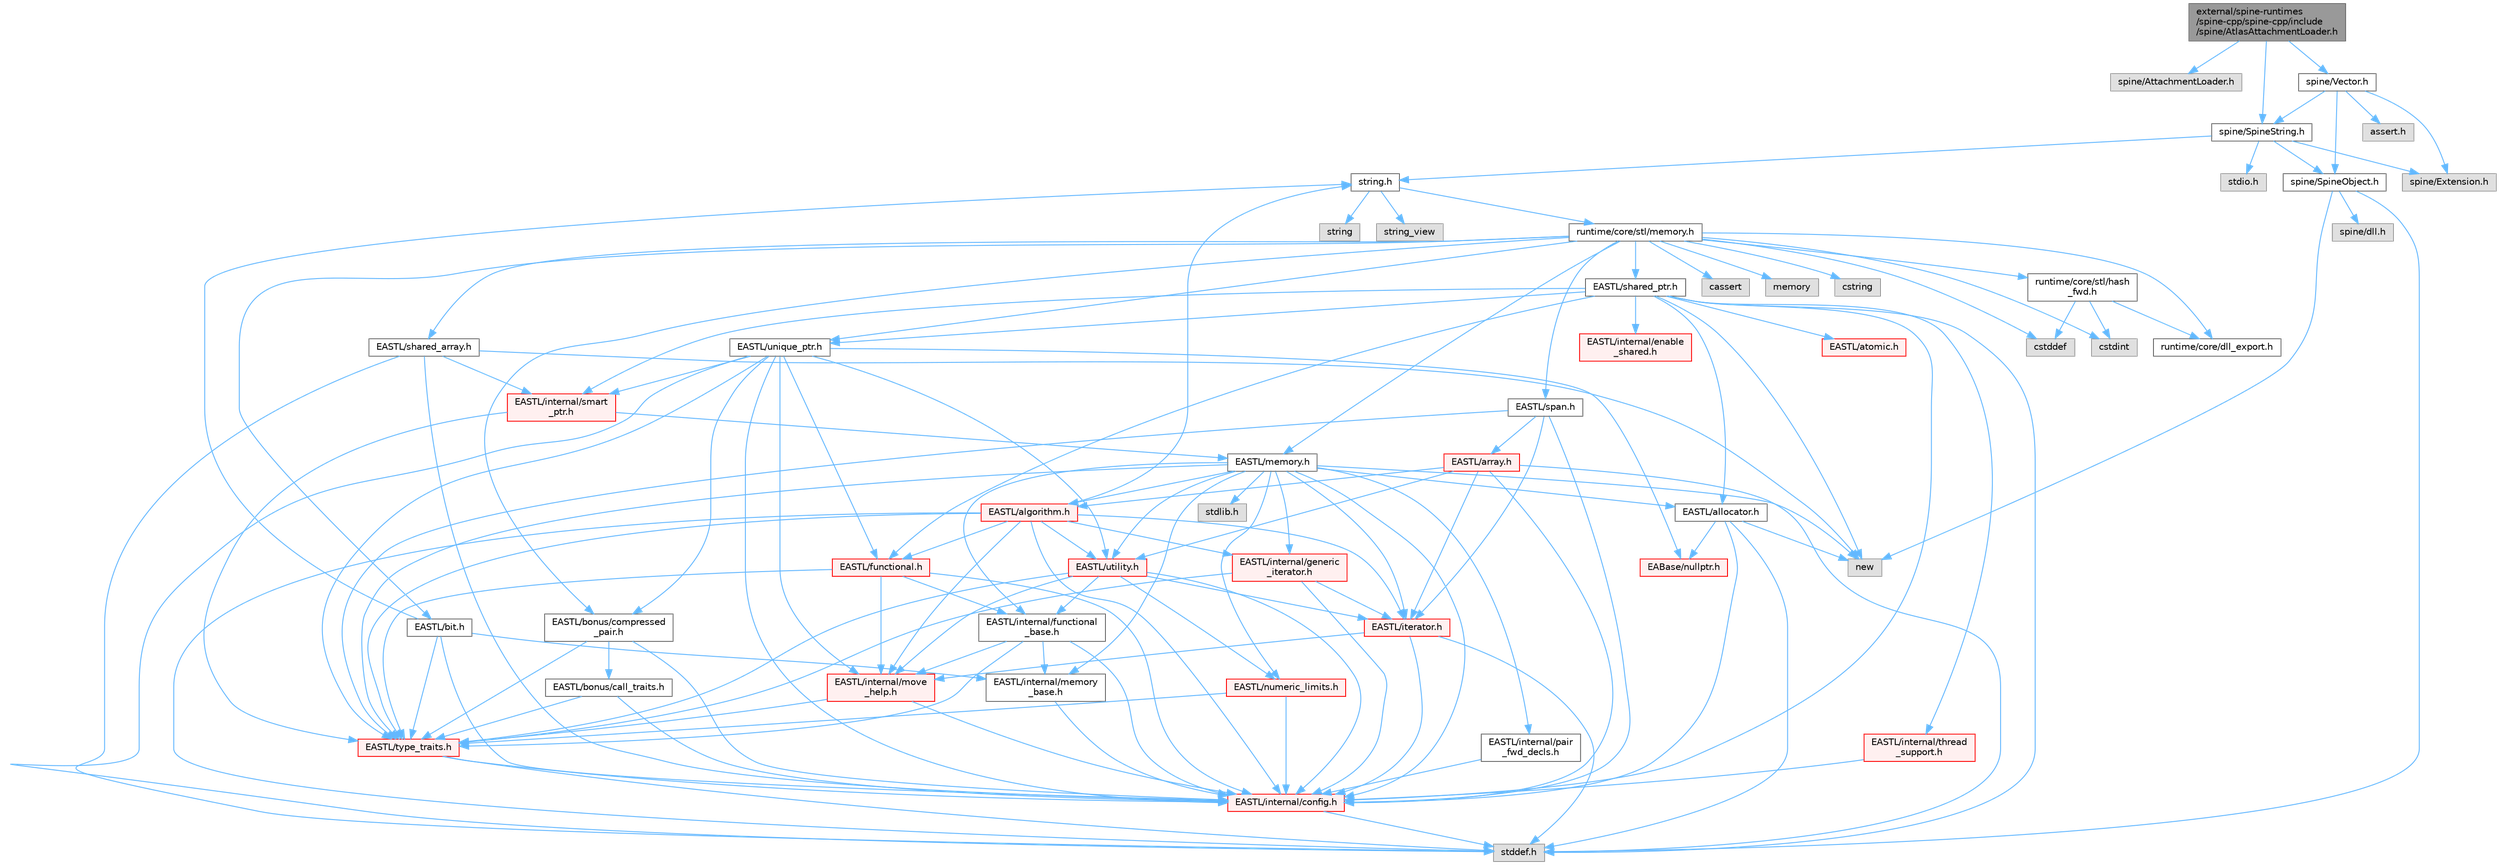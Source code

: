 digraph "external/spine-runtimes/spine-cpp/spine-cpp/include/spine/AtlasAttachmentLoader.h"
{
 // LATEX_PDF_SIZE
  bgcolor="transparent";
  edge [fontname=Helvetica,fontsize=10,labelfontname=Helvetica,labelfontsize=10];
  node [fontname=Helvetica,fontsize=10,shape=box,height=0.2,width=0.4];
  Node1 [id="Node000001",label="external/spine-runtimes\l/spine-cpp/spine-cpp/include\l/spine/AtlasAttachmentLoader.h",height=0.2,width=0.4,color="gray40", fillcolor="grey60", style="filled", fontcolor="black",tooltip=" "];
  Node1 -> Node2 [id="edge134_Node000001_Node000002",color="steelblue1",style="solid",tooltip=" "];
  Node2 [id="Node000002",label="spine/AttachmentLoader.h",height=0.2,width=0.4,color="grey60", fillcolor="#E0E0E0", style="filled",tooltip=" "];
  Node1 -> Node3 [id="edge135_Node000001_Node000003",color="steelblue1",style="solid",tooltip=" "];
  Node3 [id="Node000003",label="spine/Vector.h",height=0.2,width=0.4,color="grey40", fillcolor="white", style="filled",URL="$external_2spine-runtimes_2spine-cpp_2spine-cpp_2include_2spine_2vector_8h.html",tooltip=" "];
  Node3 -> Node4 [id="edge136_Node000003_Node000004",color="steelblue1",style="solid",tooltip=" "];
  Node4 [id="Node000004",label="spine/Extension.h",height=0.2,width=0.4,color="grey60", fillcolor="#E0E0E0", style="filled",tooltip=" "];
  Node3 -> Node5 [id="edge137_Node000003_Node000005",color="steelblue1",style="solid",tooltip=" "];
  Node5 [id="Node000005",label="spine/SpineObject.h",height=0.2,width=0.4,color="grey40", fillcolor="white", style="filled",URL="$_spine_object_8h.html",tooltip=" "];
  Node5 -> Node6 [id="edge138_Node000005_Node000006",color="steelblue1",style="solid",tooltip=" "];
  Node6 [id="Node000006",label="new",height=0.2,width=0.4,color="grey60", fillcolor="#E0E0E0", style="filled",tooltip=" "];
  Node5 -> Node7 [id="edge139_Node000005_Node000007",color="steelblue1",style="solid",tooltip=" "];
  Node7 [id="Node000007",label="stddef.h",height=0.2,width=0.4,color="grey60", fillcolor="#E0E0E0", style="filled",tooltip=" "];
  Node5 -> Node8 [id="edge140_Node000005_Node000008",color="steelblue1",style="solid",tooltip=" "];
  Node8 [id="Node000008",label="spine/dll.h",height=0.2,width=0.4,color="grey60", fillcolor="#E0E0E0", style="filled",tooltip=" "];
  Node3 -> Node9 [id="edge141_Node000003_Node000009",color="steelblue1",style="solid",tooltip=" "];
  Node9 [id="Node000009",label="spine/SpineString.h",height=0.2,width=0.4,color="grey40", fillcolor="white", style="filled",URL="$_spine_string_8h.html",tooltip=" "];
  Node9 -> Node5 [id="edge142_Node000009_Node000005",color="steelblue1",style="solid",tooltip=" "];
  Node9 -> Node4 [id="edge143_Node000009_Node000004",color="steelblue1",style="solid",tooltip=" "];
  Node9 -> Node10 [id="edge144_Node000009_Node000010",color="steelblue1",style="solid",tooltip=" "];
  Node10 [id="Node000010",label="string.h",height=0.2,width=0.4,color="grey40", fillcolor="white", style="filled",URL="$string_8h.html",tooltip=" "];
  Node10 -> Node11 [id="edge145_Node000010_Node000011",color="steelblue1",style="solid",tooltip=" "];
  Node11 [id="Node000011",label="string",height=0.2,width=0.4,color="grey60", fillcolor="#E0E0E0", style="filled",tooltip=" "];
  Node10 -> Node12 [id="edge146_Node000010_Node000012",color="steelblue1",style="solid",tooltip=" "];
  Node12 [id="Node000012",label="string_view",height=0.2,width=0.4,color="grey60", fillcolor="#E0E0E0", style="filled",tooltip=" "];
  Node10 -> Node13 [id="edge147_Node000010_Node000013",color="steelblue1",style="solid",tooltip=" "];
  Node13 [id="Node000013",label="runtime/core/stl/memory.h",height=0.2,width=0.4,color="grey40", fillcolor="white", style="filled",URL="$runtime_2core_2stl_2memory_8h.html",tooltip=" "];
  Node13 -> Node14 [id="edge148_Node000013_Node000014",color="steelblue1",style="solid",tooltip=" "];
  Node14 [id="Node000014",label="cstddef",height=0.2,width=0.4,color="grey60", fillcolor="#E0E0E0", style="filled",tooltip=" "];
  Node13 -> Node15 [id="edge149_Node000013_Node000015",color="steelblue1",style="solid",tooltip=" "];
  Node15 [id="Node000015",label="cstdint",height=0.2,width=0.4,color="grey60", fillcolor="#E0E0E0", style="filled",tooltip=" "];
  Node13 -> Node16 [id="edge150_Node000013_Node000016",color="steelblue1",style="solid",tooltip=" "];
  Node16 [id="Node000016",label="cassert",height=0.2,width=0.4,color="grey60", fillcolor="#E0E0E0", style="filled",tooltip=" "];
  Node13 -> Node17 [id="edge151_Node000013_Node000017",color="steelblue1",style="solid",tooltip=" "];
  Node17 [id="Node000017",label="memory",height=0.2,width=0.4,color="grey60", fillcolor="#E0E0E0", style="filled",tooltip=" "];
  Node13 -> Node18 [id="edge152_Node000013_Node000018",color="steelblue1",style="solid",tooltip=" "];
  Node18 [id="Node000018",label="cstring",height=0.2,width=0.4,color="grey60", fillcolor="#E0E0E0", style="filled",tooltip=" "];
  Node13 -> Node19 [id="edge153_Node000013_Node000019",color="steelblue1",style="solid",tooltip=" "];
  Node19 [id="Node000019",label="EASTL/bit.h",height=0.2,width=0.4,color="grey40", fillcolor="white", style="filled",URL="$bit_8h.html",tooltip=" "];
  Node19 -> Node20 [id="edge154_Node000019_Node000020",color="steelblue1",style="solid",tooltip=" "];
  Node20 [id="Node000020",label="EASTL/internal/config.h",height=0.2,width=0.4,color="red", fillcolor="#FFF0F0", style="filled",URL="$runtime_2_e_a_s_t_l_2include_2_e_a_s_t_l_2internal_2config_8h.html",tooltip=" "];
  Node20 -> Node7 [id="edge155_Node000020_Node000007",color="steelblue1",style="solid",tooltip=" "];
  Node19 -> Node28 [id="edge156_Node000019_Node000028",color="steelblue1",style="solid",tooltip=" "];
  Node28 [id="Node000028",label="EASTL/internal/memory\l_base.h",height=0.2,width=0.4,color="grey40", fillcolor="white", style="filled",URL="$memory__base_8h.html",tooltip=" "];
  Node28 -> Node20 [id="edge157_Node000028_Node000020",color="steelblue1",style="solid",tooltip=" "];
  Node19 -> Node29 [id="edge158_Node000019_Node000029",color="steelblue1",style="solid",tooltip=" "];
  Node29 [id="Node000029",label="EASTL/type_traits.h",height=0.2,width=0.4,color="red", fillcolor="#FFF0F0", style="filled",URL="$_e_a_s_t_l_2include_2_e_a_s_t_l_2type__traits_8h.html",tooltip=" "];
  Node29 -> Node20 [id="edge159_Node000029_Node000020",color="steelblue1",style="solid",tooltip=" "];
  Node29 -> Node7 [id="edge160_Node000029_Node000007",color="steelblue1",style="solid",tooltip=" "];
  Node19 -> Node10 [id="edge161_Node000019_Node000010",color="steelblue1",style="solid",tooltip=" "];
  Node13 -> Node39 [id="edge162_Node000013_Node000039",color="steelblue1",style="solid",tooltip=" "];
  Node39 [id="Node000039",label="EASTL/memory.h",height=0.2,width=0.4,color="grey40", fillcolor="white", style="filled",URL="$runtime_2_e_a_s_t_l_2include_2_e_a_s_t_l_2memory_8h.html",tooltip=" "];
  Node39 -> Node20 [id="edge163_Node000039_Node000020",color="steelblue1",style="solid",tooltip=" "];
  Node39 -> Node28 [id="edge164_Node000039_Node000028",color="steelblue1",style="solid",tooltip=" "];
  Node39 -> Node40 [id="edge165_Node000039_Node000040",color="steelblue1",style="solid",tooltip=" "];
  Node40 [id="Node000040",label="EASTL/internal/generic\l_iterator.h",height=0.2,width=0.4,color="red", fillcolor="#FFF0F0", style="filled",URL="$generic__iterator_8h.html",tooltip=" "];
  Node40 -> Node20 [id="edge166_Node000040_Node000020",color="steelblue1",style="solid",tooltip=" "];
  Node40 -> Node41 [id="edge167_Node000040_Node000041",color="steelblue1",style="solid",tooltip=" "];
  Node41 [id="Node000041",label="EASTL/iterator.h",height=0.2,width=0.4,color="red", fillcolor="#FFF0F0", style="filled",URL="$_e_a_s_t_l_2include_2_e_a_s_t_l_2iterator_8h.html",tooltip=" "];
  Node41 -> Node20 [id="edge168_Node000041_Node000020",color="steelblue1",style="solid",tooltip=" "];
  Node41 -> Node42 [id="edge169_Node000041_Node000042",color="steelblue1",style="solid",tooltip=" "];
  Node42 [id="Node000042",label="EASTL/internal/move\l_help.h",height=0.2,width=0.4,color="red", fillcolor="#FFF0F0", style="filled",URL="$move__help_8h.html",tooltip=" "];
  Node42 -> Node20 [id="edge170_Node000042_Node000020",color="steelblue1",style="solid",tooltip=" "];
  Node42 -> Node29 [id="edge171_Node000042_Node000029",color="steelblue1",style="solid",tooltip=" "];
  Node41 -> Node7 [id="edge172_Node000041_Node000007",color="steelblue1",style="solid",tooltip=" "];
  Node40 -> Node29 [id="edge173_Node000040_Node000029",color="steelblue1",style="solid",tooltip=" "];
  Node39 -> Node44 [id="edge174_Node000039_Node000044",color="steelblue1",style="solid",tooltip=" "];
  Node44 [id="Node000044",label="EASTL/internal/pair\l_fwd_decls.h",height=0.2,width=0.4,color="grey40", fillcolor="white", style="filled",URL="$pair__fwd__decls_8h.html",tooltip=" "];
  Node44 -> Node20 [id="edge175_Node000044_Node000020",color="steelblue1",style="solid",tooltip=" "];
  Node39 -> Node45 [id="edge176_Node000039_Node000045",color="steelblue1",style="solid",tooltip=" "];
  Node45 [id="Node000045",label="EASTL/internal/functional\l_base.h",height=0.2,width=0.4,color="grey40", fillcolor="white", style="filled",URL="$functional__base_8h.html",tooltip=" "];
  Node45 -> Node20 [id="edge177_Node000045_Node000020",color="steelblue1",style="solid",tooltip=" "];
  Node45 -> Node28 [id="edge178_Node000045_Node000028",color="steelblue1",style="solid",tooltip=" "];
  Node45 -> Node42 [id="edge179_Node000045_Node000042",color="steelblue1",style="solid",tooltip=" "];
  Node45 -> Node29 [id="edge180_Node000045_Node000029",color="steelblue1",style="solid",tooltip=" "];
  Node39 -> Node46 [id="edge181_Node000039_Node000046",color="steelblue1",style="solid",tooltip=" "];
  Node46 [id="Node000046",label="EASTL/algorithm.h",height=0.2,width=0.4,color="red", fillcolor="#FFF0F0", style="filled",URL="$_e_a_s_t_l_2include_2_e_a_s_t_l_2algorithm_8h.html",tooltip=" "];
  Node46 -> Node20 [id="edge182_Node000046_Node000020",color="steelblue1",style="solid",tooltip=" "];
  Node46 -> Node29 [id="edge183_Node000046_Node000029",color="steelblue1",style="solid",tooltip=" "];
  Node46 -> Node42 [id="edge184_Node000046_Node000042",color="steelblue1",style="solid",tooltip=" "];
  Node46 -> Node41 [id="edge185_Node000046_Node000041",color="steelblue1",style="solid",tooltip=" "];
  Node46 -> Node49 [id="edge186_Node000046_Node000049",color="steelblue1",style="solid",tooltip=" "];
  Node49 [id="Node000049",label="EASTL/functional.h",height=0.2,width=0.4,color="red", fillcolor="#FFF0F0", style="filled",URL="$_e_a_s_t_l_2include_2_e_a_s_t_l_2functional_8h.html",tooltip=" "];
  Node49 -> Node20 [id="edge187_Node000049_Node000020",color="steelblue1",style="solid",tooltip=" "];
  Node49 -> Node42 [id="edge188_Node000049_Node000042",color="steelblue1",style="solid",tooltip=" "];
  Node49 -> Node29 [id="edge189_Node000049_Node000029",color="steelblue1",style="solid",tooltip=" "];
  Node49 -> Node45 [id="edge190_Node000049_Node000045",color="steelblue1",style="solid",tooltip=" "];
  Node46 -> Node55 [id="edge191_Node000046_Node000055",color="steelblue1",style="solid",tooltip=" "];
  Node55 [id="Node000055",label="EASTL/utility.h",height=0.2,width=0.4,color="red", fillcolor="#FFF0F0", style="filled",URL="$runtime_2_e_a_s_t_l_2include_2_e_a_s_t_l_2utility_8h.html",tooltip=" "];
  Node55 -> Node20 [id="edge192_Node000055_Node000020",color="steelblue1",style="solid",tooltip=" "];
  Node55 -> Node29 [id="edge193_Node000055_Node000029",color="steelblue1",style="solid",tooltip=" "];
  Node55 -> Node41 [id="edge194_Node000055_Node000041",color="steelblue1",style="solid",tooltip=" "];
  Node55 -> Node56 [id="edge195_Node000055_Node000056",color="steelblue1",style="solid",tooltip=" "];
  Node56 [id="Node000056",label="EASTL/numeric_limits.h",height=0.2,width=0.4,color="red", fillcolor="#FFF0F0", style="filled",URL="$numeric__limits_8h.html",tooltip=" "];
  Node56 -> Node20 [id="edge196_Node000056_Node000020",color="steelblue1",style="solid",tooltip=" "];
  Node56 -> Node29 [id="edge197_Node000056_Node000029",color="steelblue1",style="solid",tooltip=" "];
  Node55 -> Node45 [id="edge198_Node000055_Node000045",color="steelblue1",style="solid",tooltip=" "];
  Node55 -> Node42 [id="edge199_Node000055_Node000042",color="steelblue1",style="solid",tooltip=" "];
  Node46 -> Node40 [id="edge200_Node000046_Node000040",color="steelblue1",style="solid",tooltip=" "];
  Node46 -> Node7 [id="edge201_Node000046_Node000007",color="steelblue1",style="solid",tooltip=" "];
  Node46 -> Node10 [id="edge202_Node000046_Node000010",color="steelblue1",style="solid",tooltip=" "];
  Node39 -> Node29 [id="edge203_Node000039_Node000029",color="steelblue1",style="solid",tooltip=" "];
  Node39 -> Node53 [id="edge204_Node000039_Node000053",color="steelblue1",style="solid",tooltip=" "];
  Node53 [id="Node000053",label="EASTL/allocator.h",height=0.2,width=0.4,color="grey40", fillcolor="white", style="filled",URL="$runtime_2_e_a_s_t_l_2include_2_e_a_s_t_l_2allocator_8h.html",tooltip=" "];
  Node53 -> Node20 [id="edge205_Node000053_Node000020",color="steelblue1",style="solid",tooltip=" "];
  Node53 -> Node31 [id="edge206_Node000053_Node000031",color="steelblue1",style="solid",tooltip=" "];
  Node31 [id="Node000031",label="EABase/nullptr.h",height=0.2,width=0.4,color="red", fillcolor="#FFF0F0", style="filled",URL="$nullptr_8h.html",tooltip=" "];
  Node53 -> Node7 [id="edge207_Node000053_Node000007",color="steelblue1",style="solid",tooltip=" "];
  Node53 -> Node6 [id="edge208_Node000053_Node000006",color="steelblue1",style="solid",tooltip=" "];
  Node39 -> Node41 [id="edge209_Node000039_Node000041",color="steelblue1",style="solid",tooltip=" "];
  Node39 -> Node55 [id="edge210_Node000039_Node000055",color="steelblue1",style="solid",tooltip=" "];
  Node39 -> Node56 [id="edge211_Node000039_Node000056",color="steelblue1",style="solid",tooltip=" "];
  Node39 -> Node65 [id="edge212_Node000039_Node000065",color="steelblue1",style="solid",tooltip=" "];
  Node65 [id="Node000065",label="stdlib.h",height=0.2,width=0.4,color="grey60", fillcolor="#E0E0E0", style="filled",tooltip=" "];
  Node39 -> Node6 [id="edge213_Node000039_Node000006",color="steelblue1",style="solid",tooltip=" "];
  Node13 -> Node66 [id="edge214_Node000013_Node000066",color="steelblue1",style="solid",tooltip=" "];
  Node66 [id="Node000066",label="EASTL/shared_array.h",height=0.2,width=0.4,color="grey40", fillcolor="white", style="filled",URL="$shared__array_8h.html",tooltip=" "];
  Node66 -> Node20 [id="edge215_Node000066_Node000020",color="steelblue1",style="solid",tooltip=" "];
  Node66 -> Node67 [id="edge216_Node000066_Node000067",color="steelblue1",style="solid",tooltip=" "];
  Node67 [id="Node000067",label="EASTL/internal/smart\l_ptr.h",height=0.2,width=0.4,color="red", fillcolor="#FFF0F0", style="filled",URL="$smart__ptr_8h.html",tooltip=" "];
  Node67 -> Node39 [id="edge217_Node000067_Node000039",color="steelblue1",style="solid",tooltip=" "];
  Node67 -> Node29 [id="edge218_Node000067_Node000029",color="steelblue1",style="solid",tooltip=" "];
  Node66 -> Node6 [id="edge219_Node000066_Node000006",color="steelblue1",style="solid",tooltip=" "];
  Node66 -> Node7 [id="edge220_Node000066_Node000007",color="steelblue1",style="solid",tooltip=" "];
  Node13 -> Node69 [id="edge221_Node000013_Node000069",color="steelblue1",style="solid",tooltip=" "];
  Node69 [id="Node000069",label="EASTL/unique_ptr.h",height=0.2,width=0.4,color="grey40", fillcolor="white", style="filled",URL="$unique__ptr_8h.html",tooltip=" "];
  Node69 -> Node31 [id="edge222_Node000069_Node000031",color="steelblue1",style="solid",tooltip=" "];
  Node69 -> Node70 [id="edge223_Node000069_Node000070",color="steelblue1",style="solid",tooltip=" "];
  Node70 [id="Node000070",label="EASTL/bonus/compressed\l_pair.h",height=0.2,width=0.4,color="grey40", fillcolor="white", style="filled",URL="$compressed__pair_8h.html",tooltip=" "];
  Node70 -> Node20 [id="edge224_Node000070_Node000020",color="steelblue1",style="solid",tooltip=" "];
  Node70 -> Node29 [id="edge225_Node000070_Node000029",color="steelblue1",style="solid",tooltip=" "];
  Node70 -> Node71 [id="edge226_Node000070_Node000071",color="steelblue1",style="solid",tooltip=" "];
  Node71 [id="Node000071",label="EASTL/bonus/call_traits.h",height=0.2,width=0.4,color="grey40", fillcolor="white", style="filled",URL="$call__traits_8h.html",tooltip=" "];
  Node71 -> Node20 [id="edge227_Node000071_Node000020",color="steelblue1",style="solid",tooltip=" "];
  Node71 -> Node29 [id="edge228_Node000071_Node000029",color="steelblue1",style="solid",tooltip=" "];
  Node69 -> Node49 [id="edge229_Node000069_Node000049",color="steelblue1",style="solid",tooltip=" "];
  Node69 -> Node20 [id="edge230_Node000069_Node000020",color="steelblue1",style="solid",tooltip=" "];
  Node69 -> Node42 [id="edge231_Node000069_Node000042",color="steelblue1",style="solid",tooltip=" "];
  Node69 -> Node67 [id="edge232_Node000069_Node000067",color="steelblue1",style="solid",tooltip=" "];
  Node69 -> Node29 [id="edge233_Node000069_Node000029",color="steelblue1",style="solid",tooltip=" "];
  Node69 -> Node55 [id="edge234_Node000069_Node000055",color="steelblue1",style="solid",tooltip=" "];
  Node69 -> Node7 [id="edge235_Node000069_Node000007",color="steelblue1",style="solid",tooltip=" "];
  Node13 -> Node72 [id="edge236_Node000013_Node000072",color="steelblue1",style="solid",tooltip=" "];
  Node72 [id="Node000072",label="EASTL/shared_ptr.h",height=0.2,width=0.4,color="grey40", fillcolor="white", style="filled",URL="$shared__ptr_8h.html",tooltip=" "];
  Node72 -> Node20 [id="edge237_Node000072_Node000020",color="steelblue1",style="solid",tooltip=" "];
  Node72 -> Node67 [id="edge238_Node000072_Node000067",color="steelblue1",style="solid",tooltip=" "];
  Node72 -> Node73 [id="edge239_Node000072_Node000073",color="steelblue1",style="solid",tooltip=" "];
  Node73 [id="Node000073",label="EASTL/internal/thread\l_support.h",height=0.2,width=0.4,color="red", fillcolor="#FFF0F0", style="filled",URL="$thread__support_8h.html",tooltip=" "];
  Node73 -> Node20 [id="edge240_Node000073_Node000020",color="steelblue1",style="solid",tooltip=" "];
  Node72 -> Node69 [id="edge241_Node000072_Node000069",color="steelblue1",style="solid",tooltip=" "];
  Node72 -> Node49 [id="edge242_Node000072_Node000049",color="steelblue1",style="solid",tooltip=" "];
  Node72 -> Node53 [id="edge243_Node000072_Node000053",color="steelblue1",style="solid",tooltip=" "];
  Node72 -> Node74 [id="edge244_Node000072_Node000074",color="steelblue1",style="solid",tooltip=" "];
  Node74 [id="Node000074",label="EASTL/atomic.h",height=0.2,width=0.4,color="red", fillcolor="#FFF0F0", style="filled",URL="$runtime_2_e_a_s_t_l_2include_2_e_a_s_t_l_2atomic_8h.html",tooltip=" "];
  Node72 -> Node6 [id="edge245_Node000072_Node000006",color="steelblue1",style="solid",tooltip=" "];
  Node72 -> Node7 [id="edge246_Node000072_Node000007",color="steelblue1",style="solid",tooltip=" "];
  Node72 -> Node151 [id="edge247_Node000072_Node000151",color="steelblue1",style="solid",tooltip=" "];
  Node151 [id="Node000151",label="EASTL/internal/enable\l_shared.h",height=0.2,width=0.4,color="red", fillcolor="#FFF0F0", style="filled",URL="$enable__shared_8h.html",tooltip=" "];
  Node13 -> Node152 [id="edge248_Node000013_Node000152",color="steelblue1",style="solid",tooltip=" "];
  Node152 [id="Node000152",label="EASTL/span.h",height=0.2,width=0.4,color="grey40", fillcolor="white", style="filled",URL="$span_8h.html",tooltip=" "];
  Node152 -> Node20 [id="edge249_Node000152_Node000020",color="steelblue1",style="solid",tooltip=" "];
  Node152 -> Node29 [id="edge250_Node000152_Node000029",color="steelblue1",style="solid",tooltip=" "];
  Node152 -> Node41 [id="edge251_Node000152_Node000041",color="steelblue1",style="solid",tooltip=" "];
  Node152 -> Node153 [id="edge252_Node000152_Node000153",color="steelblue1",style="solid",tooltip=" "];
  Node153 [id="Node000153",label="EASTL/array.h",height=0.2,width=0.4,color="red", fillcolor="#FFF0F0", style="filled",URL="$runtime_2_e_a_s_t_l_2include_2_e_a_s_t_l_2array_8h.html",tooltip=" "];
  Node153 -> Node20 [id="edge253_Node000153_Node000020",color="steelblue1",style="solid",tooltip=" "];
  Node153 -> Node41 [id="edge254_Node000153_Node000041",color="steelblue1",style="solid",tooltip=" "];
  Node153 -> Node46 [id="edge255_Node000153_Node000046",color="steelblue1",style="solid",tooltip=" "];
  Node153 -> Node55 [id="edge256_Node000153_Node000055",color="steelblue1",style="solid",tooltip=" "];
  Node153 -> Node7 [id="edge257_Node000153_Node000007",color="steelblue1",style="solid",tooltip=" "];
  Node13 -> Node70 [id="edge258_Node000013_Node000070",color="steelblue1",style="solid",tooltip=" "];
  Node13 -> Node155 [id="edge259_Node000013_Node000155",color="steelblue1",style="solid",tooltip=" "];
  Node155 [id="Node000155",label="runtime/core/dll_export.h",height=0.2,width=0.4,color="grey40", fillcolor="white", style="filled",URL="$dll__export_8h.html",tooltip=" "];
  Node13 -> Node156 [id="edge260_Node000013_Node000156",color="steelblue1",style="solid",tooltip=" "];
  Node156 [id="Node000156",label="runtime/core/stl/hash\l_fwd.h",height=0.2,width=0.4,color="grey40", fillcolor="white", style="filled",URL="$hash__fwd_8h.html",tooltip=" "];
  Node156 -> Node14 [id="edge261_Node000156_Node000014",color="steelblue1",style="solid",tooltip=" "];
  Node156 -> Node15 [id="edge262_Node000156_Node000015",color="steelblue1",style="solid",tooltip=" "];
  Node156 -> Node155 [id="edge263_Node000156_Node000155",color="steelblue1",style="solid",tooltip=" "];
  Node9 -> Node157 [id="edge264_Node000009_Node000157",color="steelblue1",style="solid",tooltip=" "];
  Node157 [id="Node000157",label="stdio.h",height=0.2,width=0.4,color="grey60", fillcolor="#E0E0E0", style="filled",tooltip=" "];
  Node3 -> Node158 [id="edge265_Node000003_Node000158",color="steelblue1",style="solid",tooltip=" "];
  Node158 [id="Node000158",label="assert.h",height=0.2,width=0.4,color="grey60", fillcolor="#E0E0E0", style="filled",tooltip=" "];
  Node1 -> Node9 [id="edge266_Node000001_Node000009",color="steelblue1",style="solid",tooltip=" "];
}
